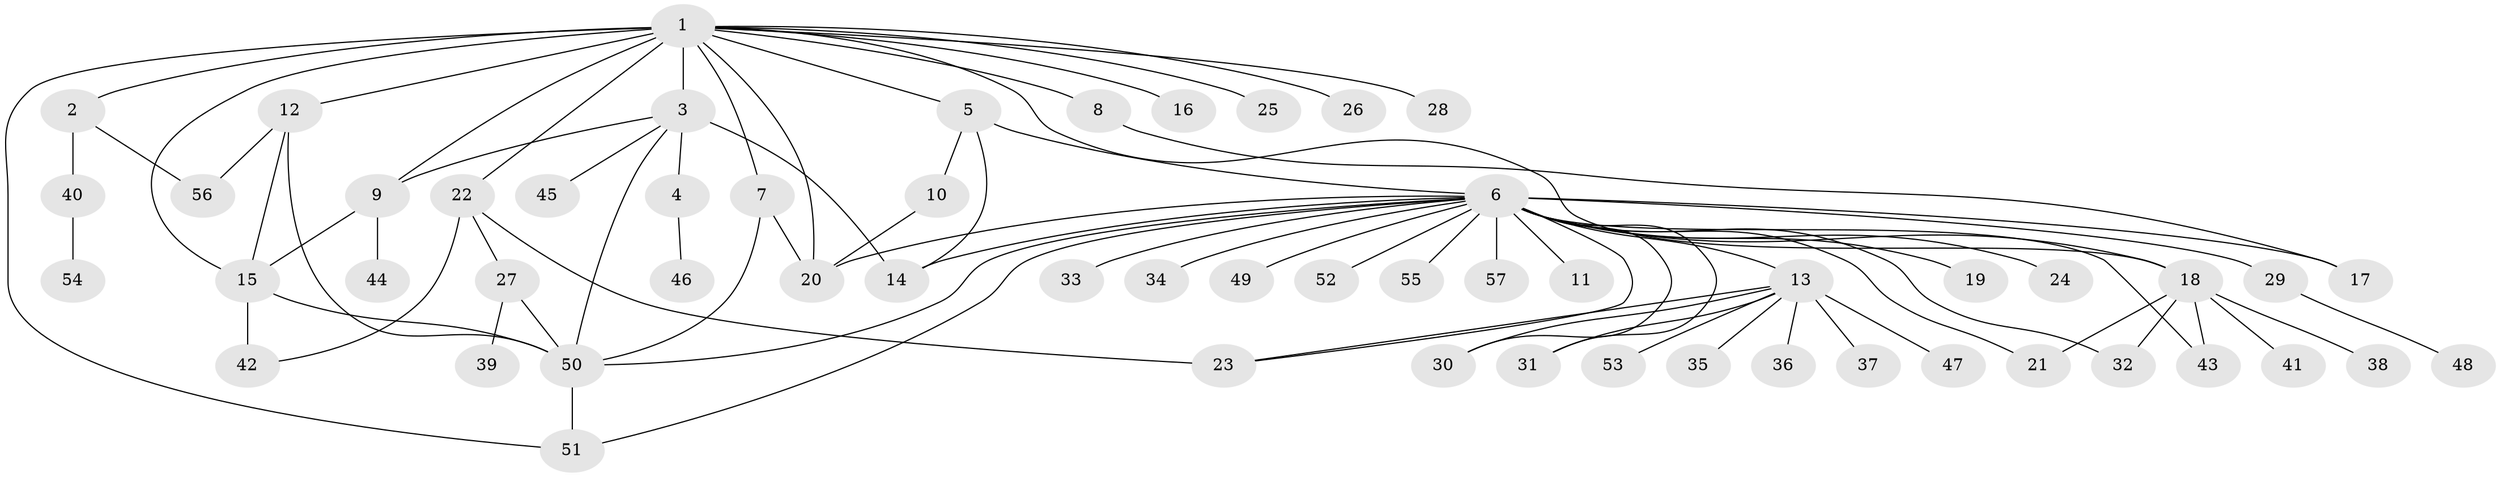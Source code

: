// original degree distribution, {34: 0.00909090909090909, 4: 0.03636363636363636, 2: 0.2636363636363636, 3: 0.11818181818181818, 1: 0.4909090909090909, 7: 0.03636363636363636, 29: 0.00909090909090909, 5: 0.01818181818181818, 12: 0.00909090909090909, 8: 0.00909090909090909}
// Generated by graph-tools (version 1.1) at 2025/35/03/09/25 02:35:31]
// undirected, 57 vertices, 82 edges
graph export_dot {
graph [start="1"]
  node [color=gray90,style=filled];
  1;
  2;
  3;
  4;
  5;
  6;
  7;
  8;
  9;
  10;
  11;
  12;
  13;
  14;
  15;
  16;
  17;
  18;
  19;
  20;
  21;
  22;
  23;
  24;
  25;
  26;
  27;
  28;
  29;
  30;
  31;
  32;
  33;
  34;
  35;
  36;
  37;
  38;
  39;
  40;
  41;
  42;
  43;
  44;
  45;
  46;
  47;
  48;
  49;
  50;
  51;
  52;
  53;
  54;
  55;
  56;
  57;
  1 -- 2 [weight=1.0];
  1 -- 3 [weight=15.0];
  1 -- 5 [weight=1.0];
  1 -- 7 [weight=2.0];
  1 -- 8 [weight=1.0];
  1 -- 9 [weight=1.0];
  1 -- 12 [weight=1.0];
  1 -- 15 [weight=1.0];
  1 -- 16 [weight=1.0];
  1 -- 18 [weight=1.0];
  1 -- 20 [weight=1.0];
  1 -- 22 [weight=1.0];
  1 -- 25 [weight=1.0];
  1 -- 26 [weight=1.0];
  1 -- 28 [weight=1.0];
  1 -- 51 [weight=1.0];
  2 -- 40 [weight=1.0];
  2 -- 56 [weight=1.0];
  3 -- 4 [weight=1.0];
  3 -- 9 [weight=1.0];
  3 -- 14 [weight=1.0];
  3 -- 45 [weight=1.0];
  3 -- 50 [weight=2.0];
  4 -- 46 [weight=1.0];
  5 -- 6 [weight=1.0];
  5 -- 10 [weight=1.0];
  5 -- 14 [weight=2.0];
  6 -- 11 [weight=1.0];
  6 -- 13 [weight=2.0];
  6 -- 14 [weight=1.0];
  6 -- 17 [weight=1.0];
  6 -- 18 [weight=1.0];
  6 -- 19 [weight=1.0];
  6 -- 20 [weight=1.0];
  6 -- 21 [weight=1.0];
  6 -- 23 [weight=1.0];
  6 -- 24 [weight=1.0];
  6 -- 29 [weight=1.0];
  6 -- 30 [weight=1.0];
  6 -- 31 [weight=1.0];
  6 -- 32 [weight=1.0];
  6 -- 33 [weight=1.0];
  6 -- 34 [weight=1.0];
  6 -- 43 [weight=1.0];
  6 -- 49 [weight=1.0];
  6 -- 50 [weight=2.0];
  6 -- 51 [weight=1.0];
  6 -- 52 [weight=1.0];
  6 -- 55 [weight=1.0];
  6 -- 57 [weight=1.0];
  7 -- 20 [weight=1.0];
  7 -- 50 [weight=1.0];
  8 -- 17 [weight=1.0];
  9 -- 15 [weight=1.0];
  9 -- 44 [weight=1.0];
  10 -- 20 [weight=1.0];
  12 -- 15 [weight=1.0];
  12 -- 50 [weight=1.0];
  12 -- 56 [weight=1.0];
  13 -- 23 [weight=1.0];
  13 -- 30 [weight=1.0];
  13 -- 31 [weight=1.0];
  13 -- 35 [weight=1.0];
  13 -- 36 [weight=1.0];
  13 -- 37 [weight=1.0];
  13 -- 47 [weight=1.0];
  13 -- 53 [weight=1.0];
  15 -- 42 [weight=3.0];
  15 -- 50 [weight=1.0];
  18 -- 21 [weight=1.0];
  18 -- 32 [weight=1.0];
  18 -- 38 [weight=1.0];
  18 -- 41 [weight=1.0];
  18 -- 43 [weight=1.0];
  22 -- 23 [weight=2.0];
  22 -- 27 [weight=2.0];
  22 -- 42 [weight=1.0];
  27 -- 39 [weight=1.0];
  27 -- 50 [weight=1.0];
  29 -- 48 [weight=1.0];
  40 -- 54 [weight=1.0];
  50 -- 51 [weight=1.0];
}
